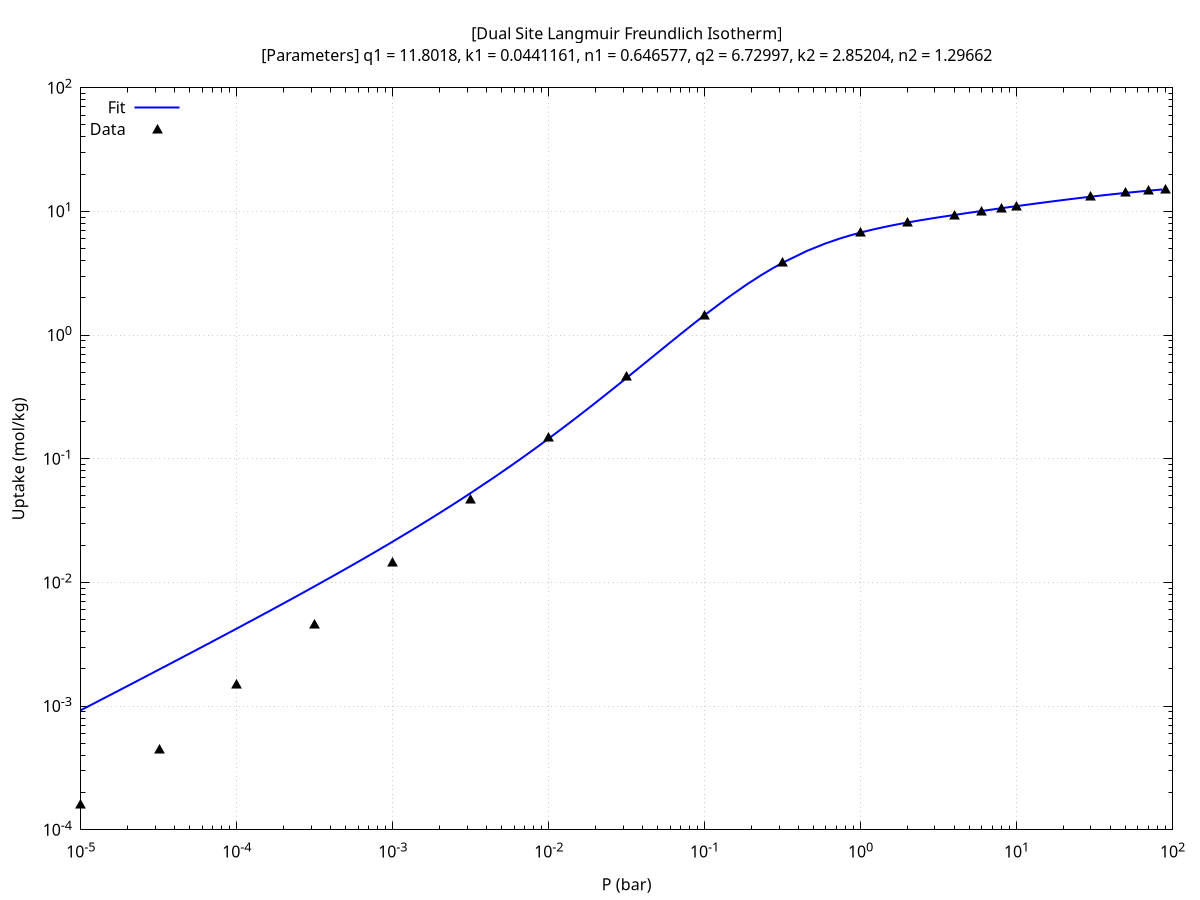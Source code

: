 set title"[Dual Site Langmuir Freundlich Isotherm]\n[Parameters] q1 = 11.8018, k1 = 0.0441161, n1 = 0.646577, q2 = 6.72997, k2 = 2.85204, n2 = 1.29662"
set term pngcairo size 600,500 font 'Arial,15'
set output "4800.dat.png"
set xtics format '10^{%L}'
set ytics format '10^{%L}'
set xlabel 'P (bar)'
set ylabel 'Uptake (mol/kg)'
set style line 1 lc rgb 'blue'  lw 2
set style line 2 lc rgb 'black' ps 1.5 pt 9
set grid
set key left
set logscale xy
plot '-' w l ls 1 title 'Fit', '-' w p ls 2 title 'Data'
          1e-05    0.000926214
       1.44e-05     0.00117537
       1.88e-05      0.0013996
       2.32e-05      0.0016067
       2.76e-05     0.00180103
        3.2e-05     0.00198532
       4.56e-05     0.00250879
       5.92e-05     0.00298339
       7.28e-05     0.00342428
       8.64e-05     0.00384002
         0.0001     0.00423601
      0.0001432     0.00539908
      0.0001864     0.00646228
      0.0002296      0.0074576
      0.0002728     0.00840285
       0.000316     0.00930921
      0.0004528      0.0119966
      0.0005896      0.0144954
      0.0007264      0.0168694
      0.0008632      0.0191536
          0.001      0.0213699
      0.0014324      0.0280686
      0.0018648       0.034469
      0.0022972      0.0406876
      0.0027296      0.0467864
       0.003162      0.0528028
       0.003162      0.0528028
      0.0045296       0.071521
      0.0058972      0.0900255
      0.0072648        0.10848
      0.0086324       0.126962
           0.01       0.145508
      0.0143246       0.204753
      0.0186492       0.264978
      0.0229738       0.326109
      0.0272984       0.388014
       0.031623       0.450552
       0.031623       0.450552
      0.0452984       0.651067
      0.0589738       0.853286
      0.0726492        1.05479
      0.0863246        1.25387
            0.1        1.44933
       0.143246         2.0357
       0.186491        2.56669
       0.229737        3.04159
       0.272982        3.46449
       0.316228        3.84102
       0.452982        4.78946
       0.589737        5.47697
       0.726491        5.99725
       0.863246        6.40647
              1        6.73898
            1.2        7.13049
            1.4        7.44492
            1.6        7.70652
            1.8        7.93019
              2        8.12557
              2        8.12557
            2.4         8.4556
            2.8        8.72914
            3.2        8.96386
            3.6        9.17025
              4        9.35503
              4        9.35503
            4.4        9.52272
            4.8        9.67653
            5.2        9.81878
            5.6        9.95125
              6        10.0753
            6.4        10.1921
            6.8        10.3024
            7.2        10.4069
            7.6        10.5064
              8        10.6012
            8.4        10.6918
            8.8        10.7786
            9.2        10.8618
            9.6        10.9419
             10        11.0189
             14         11.663
             18        12.1513
             22        12.5426
             26        12.8671
             30        13.1431
             34        13.3821
             38         13.592
             42        13.7785
             46        13.9458
             50        14.0971
             54        14.2349
             58        14.3611
             62        14.4772
             66        14.5847
             70        14.6844
             74        14.7774
             78        14.8643
             82        14.9459
             86        15.0226
e
          1e-05        0.00016
        3.2e-05       0.000443
         0.0001       0.001508
       0.000316       0.004549
          0.001       0.014569
       0.003162       0.046893
           0.01        0.14976
       0.031623       0.463649
            0.1        1.43068
       0.316228        3.84525
              1        6.79655
              2        8.12735
              4        9.29938
              6        10.0249
              8        10.5835
             10        11.0233
             30        13.2431
             50        14.1658
             70        14.6745
             90         15.004
